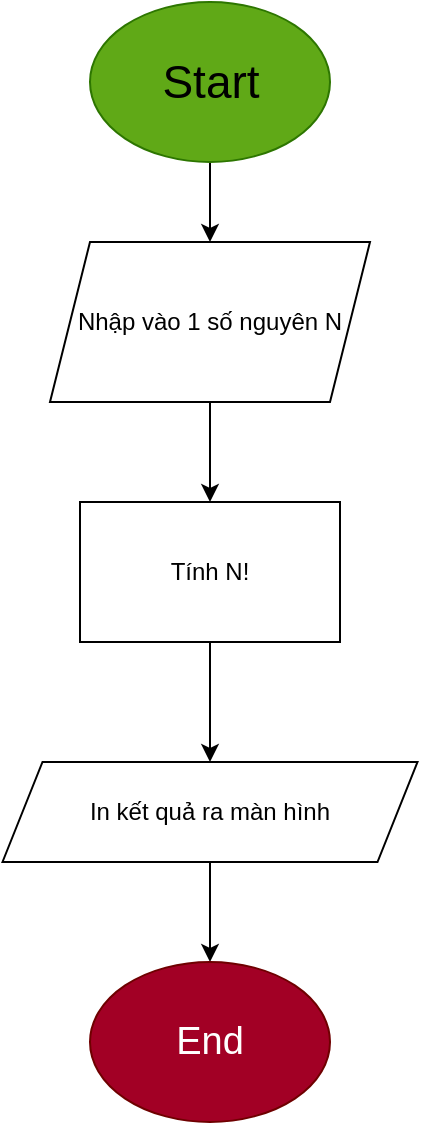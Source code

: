 <mxfile version="28.0.6">
  <diagram name="Trang-1" id="SHJtGEAuvtpSZKglwcr4">
    <mxGraphModel dx="1042" dy="626" grid="1" gridSize="10" guides="1" tooltips="1" connect="1" arrows="1" fold="1" page="1" pageScale="1" pageWidth="827" pageHeight="1169" math="0" shadow="0">
      <root>
        <mxCell id="0" />
        <mxCell id="1" parent="0" />
        <mxCell id="TzApABW0QDAokbzZ4mYr-19" style="edgeStyle=orthogonalEdgeStyle;rounded=0;orthogonalLoop=1;jettySize=auto;html=1;entryX=0.5;entryY=0;entryDx=0;entryDy=0;" edge="1" parent="1" source="TzApABW0QDAokbzZ4mYr-20" target="TzApABW0QDAokbzZ4mYr-22">
          <mxGeometry relative="1" as="geometry">
            <mxPoint x="410" y="140" as="targetPoint" />
          </mxGeometry>
        </mxCell>
        <mxCell id="TzApABW0QDAokbzZ4mYr-20" value="Start" style="ellipse;html=1;fillColor=#60a917;fontColor=default;strokeColor=#2D7600;fontSize=23;convertToSvg=0;" vertex="1" parent="1">
          <mxGeometry x="350" y="20" width="120" height="80" as="geometry" />
        </mxCell>
        <mxCell id="TzApABW0QDAokbzZ4mYr-21" style="edgeStyle=orthogonalEdgeStyle;rounded=0;orthogonalLoop=1;jettySize=auto;html=1;entryX=0.5;entryY=0;entryDx=0;entryDy=0;" edge="1" parent="1" source="TzApABW0QDAokbzZ4mYr-22" target="TzApABW0QDAokbzZ4mYr-24">
          <mxGeometry relative="1" as="geometry" />
        </mxCell>
        <mxCell id="TzApABW0QDAokbzZ4mYr-22" value="Nhập vào 1 số nguyên N" style="shape=parallelogram;perimeter=parallelogramPerimeter;whiteSpace=wrap;html=1;fixedSize=1;" vertex="1" parent="1">
          <mxGeometry x="330" y="140" width="160" height="80" as="geometry" />
        </mxCell>
        <mxCell id="TzApABW0QDAokbzZ4mYr-23" style="edgeStyle=orthogonalEdgeStyle;rounded=0;orthogonalLoop=1;jettySize=auto;html=1;entryX=0.5;entryY=0;entryDx=0;entryDy=0;" edge="1" parent="1" source="TzApABW0QDAokbzZ4mYr-24" target="TzApABW0QDAokbzZ4mYr-27">
          <mxGeometry relative="1" as="geometry">
            <mxPoint x="410" y="390" as="targetPoint" />
          </mxGeometry>
        </mxCell>
        <mxCell id="TzApABW0QDAokbzZ4mYr-24" value="Tính N!" style="rounded=0;whiteSpace=wrap;html=1;" vertex="1" parent="1">
          <mxGeometry x="345" y="270" width="130" height="70" as="geometry" />
        </mxCell>
        <mxCell id="TzApABW0QDAokbzZ4mYr-25" style="edgeStyle=orthogonalEdgeStyle;rounded=0;orthogonalLoop=1;jettySize=auto;html=1;entryX=0.5;entryY=0;entryDx=0;entryDy=0;exitX=0.5;exitY=1;exitDx=0;exitDy=0;" edge="1" parent="1" source="TzApABW0QDAokbzZ4mYr-27" target="TzApABW0QDAokbzZ4mYr-26">
          <mxGeometry relative="1" as="geometry">
            <mxPoint x="410" y="450" as="sourcePoint" />
          </mxGeometry>
        </mxCell>
        <mxCell id="TzApABW0QDAokbzZ4mYr-26" value="&lt;font style=&quot;font-size: 19px;&quot;&gt;End&lt;/font&gt;" style="ellipse;whiteSpace=wrap;html=1;fillColor=#a20025;fontColor=#ffffff;strokeColor=#6F0000;" vertex="1" parent="1">
          <mxGeometry x="350" y="500" width="120" height="80" as="geometry" />
        </mxCell>
        <mxCell id="TzApABW0QDAokbzZ4mYr-27" value="In kết quả ra màn hình" style="shape=parallelogram;perimeter=parallelogramPerimeter;whiteSpace=wrap;html=1;fixedSize=1;" vertex="1" parent="1">
          <mxGeometry x="306.25" y="400" width="207.5" height="50" as="geometry" />
        </mxCell>
      </root>
    </mxGraphModel>
  </diagram>
</mxfile>
